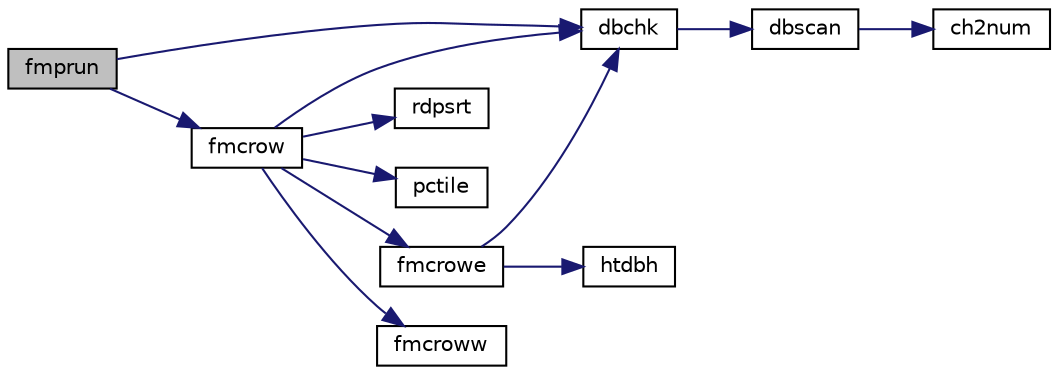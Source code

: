 digraph "fmprun"
{
  edge [fontname="Helvetica",fontsize="10",labelfontname="Helvetica",labelfontsize="10"];
  node [fontname="Helvetica",fontsize="10",shape=record];
  rankdir="LR";
  Node1 [label="fmprun",height=0.2,width=0.4,color="black", fillcolor="grey75", style="filled", fontcolor="black"];
  Node1 -> Node2 [color="midnightblue",fontsize="10",style="solid",fontname="Helvetica"];
  Node2 [label="dbchk",height=0.2,width=0.4,color="black", fillcolor="white", style="filled",URL="$dbchk_8f.html#a50e82b8d87ebaeb63d8e1abab05bc20b"];
  Node2 -> Node3 [color="midnightblue",fontsize="10",style="solid",fontname="Helvetica"];
  Node3 [label="dbscan",height=0.2,width=0.4,color="black", fillcolor="white", style="filled",URL="$dbscan_8f.html#a18f1eb65a1dbf6141e44b1ac4a10757e"];
  Node3 -> Node4 [color="midnightblue",fontsize="10",style="solid",fontname="Helvetica"];
  Node4 [label="ch2num",height=0.2,width=0.4,color="black", fillcolor="white", style="filled",URL="$ch2num_8f.html#acc5a9987290b4e6c8cfe65bd2cd93540"];
  Node1 -> Node5 [color="midnightblue",fontsize="10",style="solid",fontname="Helvetica"];
  Node5 [label="fmcrow",height=0.2,width=0.4,color="black", fillcolor="white", style="filled",URL="$fmcrow_8f.html#a2db6c99df52a27682745b4faf5f7b3a1"];
  Node5 -> Node2 [color="midnightblue",fontsize="10",style="solid",fontname="Helvetica"];
  Node5 -> Node6 [color="midnightblue",fontsize="10",style="solid",fontname="Helvetica"];
  Node6 [label="rdpsrt",height=0.2,width=0.4,color="black", fillcolor="white", style="filled",URL="$rdpsrt_8f.html#a0f0c79b72af19ed56f74ee89ecae6877"];
  Node5 -> Node7 [color="midnightblue",fontsize="10",style="solid",fontname="Helvetica"];
  Node7 [label="pctile",height=0.2,width=0.4,color="black", fillcolor="white", style="filled",URL="$pctile_8f.html#a12d7263064b7cef81de7e72852800b83"];
  Node5 -> Node8 [color="midnightblue",fontsize="10",style="solid",fontname="Helvetica"];
  Node8 [label="fmcrowe",height=0.2,width=0.4,color="black", fillcolor="white", style="filled",URL="$fmcrowe_8f.html#ad03050ca13f9c30403208d8784e890a0"];
  Node8 -> Node2 [color="midnightblue",fontsize="10",style="solid",fontname="Helvetica"];
  Node8 -> Node9 [color="midnightblue",fontsize="10",style="solid",fontname="Helvetica"];
  Node9 [label="htdbh",height=0.2,width=0.4,color="black", fillcolor="white", style="filled",URL="$htdbh_8f.html#aba43aee0de7ec77f77c7e89dda2b47a0"];
  Node5 -> Node10 [color="midnightblue",fontsize="10",style="solid",fontname="Helvetica"];
  Node10 [label="fmcroww",height=0.2,width=0.4,color="black", fillcolor="white", style="filled",URL="$fmcroww_8f.html#ac5c2b9d89a06a71d0cb307b03474ada5"];
}
